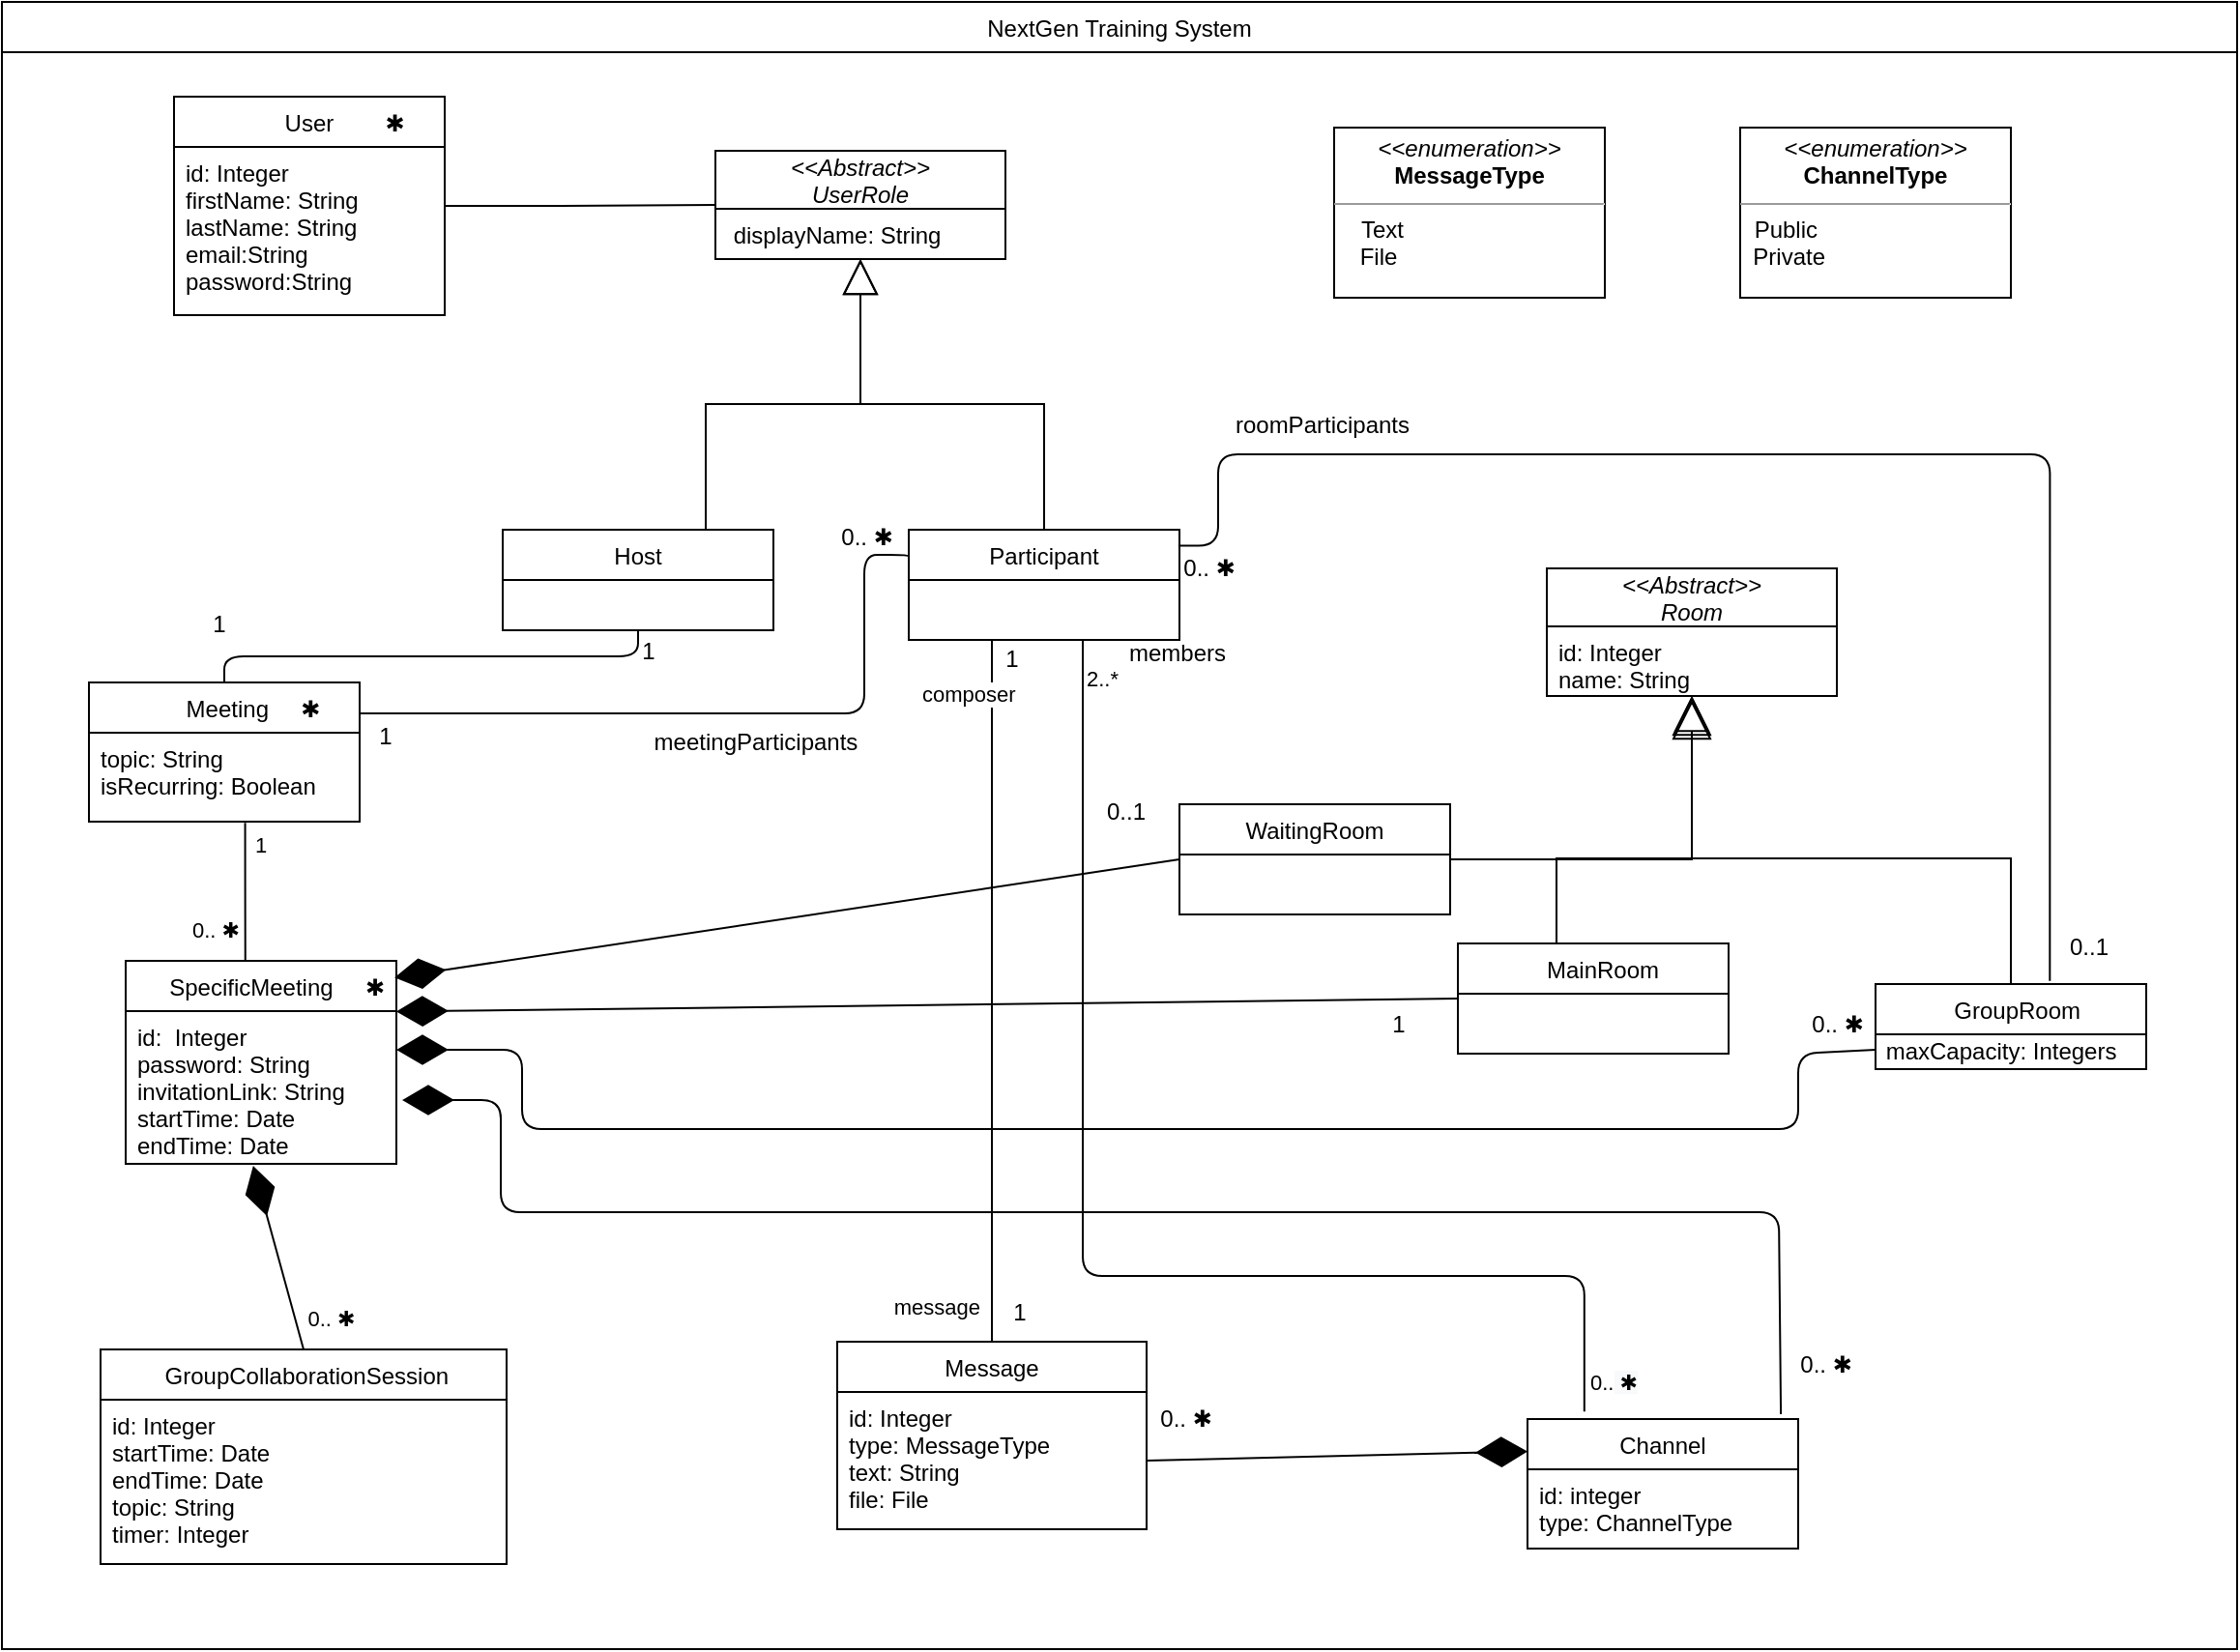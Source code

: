 <mxfile version="13.10.1" type="device"><diagram id="C5RBs43oDa-KdzZeNtuy" name="Page-1"><mxGraphModel dx="622" dy="801" grid="0" gridSize="10" guides="0" tooltips="1" connect="1" arrows="1" fold="1" page="0" pageScale="1" pageWidth="827" pageHeight="1169" math="0" shadow="0"><root><mxCell id="WIyWlLk6GJQsqaUBKTNV-0"/><mxCell id="WIyWlLk6GJQsqaUBKTNV-1" parent="WIyWlLk6GJQsqaUBKTNV-0"/><mxCell id="E44dmjYjWCBhEfDTwehi-17" value="           User        ✱" style="swimlane;fontStyle=0;childLayout=stackLayout;horizontal=1;startSize=26;fillColor=none;horizontalStack=0;resizeParent=1;resizeParentMax=0;resizeLast=0;collapsible=1;marginBottom=0;" parent="WIyWlLk6GJQsqaUBKTNV-1" vertex="1"><mxGeometry x="947" y="149" width="140" height="113" as="geometry"/></mxCell><mxCell id="E44dmjYjWCBhEfDTwehi-18" value="id: Integer&#10;firstName: String&#10;lastName: String&#10;email:String&#10;password:String" style="text;strokeColor=none;fillColor=none;align=left;verticalAlign=top;spacingLeft=4;spacingRight=4;overflow=hidden;rotatable=0;points=[[0,0.5],[1,0.5]];portConstraint=eastwest;" parent="E44dmjYjWCBhEfDTwehi-17" vertex="1"><mxGeometry y="26" width="140" height="87" as="geometry"/></mxCell><mxCell id="E44dmjYjWCBhEfDTwehi-21" value="" style="endArrow=none;html=1;edgeStyle=orthogonalEdgeStyle;" parent="WIyWlLk6GJQsqaUBKTNV-1" source="E44dmjYjWCBhEfDTwehi-17" target="E44dmjYjWCBhEfDTwehi-24" edge="1"><mxGeometry relative="1" as="geometry"><mxPoint x="1097" y="213" as="sourcePoint"/><mxPoint x="1257" y="205" as="targetPoint"/></mxGeometry></mxCell><mxCell id="E44dmjYjWCBhEfDTwehi-24" value="&lt;&lt;Abstract&gt;&gt;&#10;UserRole" style="swimlane;fontStyle=2;childLayout=stackLayout;horizontal=1;startSize=30;fillColor=none;horizontalStack=0;resizeParent=1;resizeParentMax=0;resizeLast=0;collapsible=1;marginBottom=0;" parent="WIyWlLk6GJQsqaUBKTNV-1" vertex="1"><mxGeometry x="1227" y="177" width="150" height="56" as="geometry"/></mxCell><mxCell id="E44dmjYjWCBhEfDTwehi-145" value=" displayName: String" style="text;strokeColor=none;fillColor=none;align=left;verticalAlign=top;spacingLeft=4;spacingRight=4;overflow=hidden;rotatable=0;points=[[0,0.5],[1,0.5]];portConstraint=eastwest;" parent="E44dmjYjWCBhEfDTwehi-24" vertex="1"><mxGeometry y="30" width="150" height="26" as="geometry"/></mxCell><mxCell id="E44dmjYjWCBhEfDTwehi-41" style="edgeStyle=orthogonalEdgeStyle;rounded=0;orthogonalLoop=1;jettySize=auto;html=1;exitX=0.75;exitY=0;exitDx=0;exitDy=0;endArrow=block;endFill=0;strokeWidth=1;endSize=16;" parent="WIyWlLk6GJQsqaUBKTNV-1" source="E44dmjYjWCBhEfDTwehi-29" target="E44dmjYjWCBhEfDTwehi-24" edge="1"><mxGeometry relative="1" as="geometry"/></mxCell><mxCell id="E44dmjYjWCBhEfDTwehi-29" value="Host" style="swimlane;fontStyle=0;childLayout=stackLayout;horizontal=1;startSize=26;fillColor=none;horizontalStack=0;resizeParent=1;resizeParentMax=0;resizeLast=0;collapsible=1;marginBottom=0;" parent="WIyWlLk6GJQsqaUBKTNV-1" vertex="1"><mxGeometry x="1117" y="373" width="140" height="52" as="geometry"/></mxCell><mxCell id="E44dmjYjWCBhEfDTwehi-42" style="edgeStyle=orthogonalEdgeStyle;rounded=0;orthogonalLoop=1;jettySize=auto;html=1;exitX=0.5;exitY=0;exitDx=0;exitDy=0;endArrow=block;endFill=0;endSize=16;" parent="WIyWlLk6GJQsqaUBKTNV-1" source="E44dmjYjWCBhEfDTwehi-33" target="E44dmjYjWCBhEfDTwehi-24" edge="1"><mxGeometry relative="1" as="geometry"/></mxCell><mxCell id="E44dmjYjWCBhEfDTwehi-33" value="Participant" style="swimlane;fontStyle=0;childLayout=stackLayout;horizontal=1;startSize=26;fillColor=none;horizontalStack=0;resizeParent=1;resizeParentMax=0;resizeLast=0;collapsible=1;marginBottom=0;" parent="WIyWlLk6GJQsqaUBKTNV-1" vertex="1"><mxGeometry x="1327" y="373" width="140" height="57" as="geometry"/></mxCell><mxCell id="E44dmjYjWCBhEfDTwehi-44" value="     SpecificMeeting     ✱" style="swimlane;fontStyle=0;childLayout=stackLayout;horizontal=1;startSize=26;fillColor=none;horizontalStack=0;resizeParent=1;resizeParentMax=0;resizeLast=0;collapsible=1;marginBottom=0;align=center;" parent="WIyWlLk6GJQsqaUBKTNV-1" vertex="1"><mxGeometry x="922" y="596" width="140" height="105" as="geometry"/></mxCell><mxCell id="E44dmjYjWCBhEfDTwehi-126" value="id:  Integer&#10;password: String&#10;invitationLink: String&#10;startTime: Date&#10;endTime: Date" style="text;strokeColor=none;fillColor=none;align=left;verticalAlign=top;spacingLeft=4;spacingRight=4;overflow=hidden;rotatable=0;points=[[0,0.5],[1,0.5]];portConstraint=eastwest;" parent="E44dmjYjWCBhEfDTwehi-44" vertex="1"><mxGeometry y="26" width="140" height="79" as="geometry"/></mxCell><mxCell id="E44dmjYjWCBhEfDTwehi-57" value="&lt;&lt;Abstract&gt;&gt;&#10;Room" style="swimlane;fontStyle=2;childLayout=stackLayout;horizontal=1;startSize=30;fillColor=none;horizontalStack=0;resizeParent=1;resizeParentMax=0;resizeLast=0;collapsible=1;marginBottom=0;" parent="WIyWlLk6GJQsqaUBKTNV-1" vertex="1"><mxGeometry x="1657" y="393" width="150" height="66" as="geometry"/></mxCell><mxCell id="E44dmjYjWCBhEfDTwehi-58" value="id: Integer&#10;name: String" style="text;strokeColor=none;fillColor=none;align=left;verticalAlign=top;spacingLeft=4;spacingRight=4;overflow=hidden;rotatable=0;points=[[0,0.5],[1,0.5]];portConstraint=eastwest;" parent="E44dmjYjWCBhEfDTwehi-57" vertex="1"><mxGeometry y="30" width="150" height="36" as="geometry"/></mxCell><mxCell id="E44dmjYjWCBhEfDTwehi-61" style="edgeStyle=orthogonalEdgeStyle;rounded=0;orthogonalLoop=1;jettySize=auto;html=1;exitX=0.75;exitY=0;exitDx=0;exitDy=0;endArrow=block;endFill=0;endSize=16;" parent="WIyWlLk6GJQsqaUBKTNV-1" source="E44dmjYjWCBhEfDTwehi-62" target="E44dmjYjWCBhEfDTwehi-57" edge="1"><mxGeometry relative="1" as="geometry"><Array as="points"><mxPoint x="1662" y="543"/><mxPoint x="1732" y="543"/></Array></mxGeometry></mxCell><mxCell id="E44dmjYjWCBhEfDTwehi-62" value="        MainRoom     " style="swimlane;fontStyle=0;childLayout=stackLayout;horizontal=1;startSize=26;fillColor=none;horizontalStack=0;resizeParent=1;resizeParentMax=0;resizeLast=0;collapsible=1;marginBottom=0;" parent="WIyWlLk6GJQsqaUBKTNV-1" vertex="1"><mxGeometry x="1611" y="587" width="140" height="57" as="geometry"/></mxCell><mxCell id="E44dmjYjWCBhEfDTwehi-66" style="edgeStyle=orthogonalEdgeStyle;rounded=0;orthogonalLoop=1;jettySize=auto;html=1;exitX=0.5;exitY=0;exitDx=0;exitDy=0;endArrow=block;endFill=0;endSize=18;" parent="WIyWlLk6GJQsqaUBKTNV-1" source="E44dmjYjWCBhEfDTwehi-67" edge="1" target="E44dmjYjWCBhEfDTwehi-58"><mxGeometry relative="1" as="geometry"><mxPoint x="1732" y="473" as="targetPoint"/><Array as="points"><mxPoint x="1897" y="543"/><mxPoint x="1732" y="543"/></Array></mxGeometry></mxCell><mxCell id="E44dmjYjWCBhEfDTwehi-67" value="     GroupRoom   " style="swimlane;fontStyle=0;childLayout=stackLayout;horizontal=1;startSize=26;fillColor=none;horizontalStack=0;resizeParent=1;resizeParentMax=0;resizeLast=0;collapsible=1;marginBottom=0;" parent="WIyWlLk6GJQsqaUBKTNV-1" vertex="1"><mxGeometry x="1827" y="608" width="140" height="44" as="geometry"/></mxCell><mxCell id="GNrigsOl_oNhMwW__K9H-6" value="&amp;nbsp;maxCapacity: Integers" style="text;html=1;align=left;verticalAlign=middle;resizable=0;points=[];autosize=1;" vertex="1" parent="E44dmjYjWCBhEfDTwehi-67"><mxGeometry y="26" width="140" height="18" as="geometry"/></mxCell><mxCell id="E44dmjYjWCBhEfDTwehi-71" value="&lt;p style=&quot;margin: 0px ; margin-top: 4px ; text-align: center&quot;&gt;&lt;i&gt;&amp;lt;&amp;lt;enumeration&amp;gt;&amp;gt;&lt;/i&gt;&lt;br&gt;&lt;b&gt;MessageType&lt;/b&gt;&lt;/p&gt;&lt;hr size=&quot;1&quot;&gt;&lt;p style=&quot;margin: 0px ; margin-left: 4px&quot;&gt;&lt;/p&gt;&lt;p style=&quot;margin: 0px 0px 0px 4px&quot;&gt;&amp;nbsp; &amp;nbsp;Text&lt;/p&gt;&lt;p style=&quot;margin: 0px ; margin-left: 4px&quot;&gt;&lt;/p&gt;&lt;div&gt;&lt;div&gt;&amp;nbsp; &amp;nbsp; File&lt;/div&gt;&lt;/div&gt;&lt;p&gt;&lt;/p&gt;" style="verticalAlign=top;align=left;overflow=fill;fontSize=12;fontFamily=Helvetica;html=1;" parent="WIyWlLk6GJQsqaUBKTNV-1" vertex="1"><mxGeometry x="1547" y="165" width="140" height="88" as="geometry"/></mxCell><mxCell id="E44dmjYjWCBhEfDTwehi-72" value="&lt;p style=&quot;margin: 0px ; margin-top: 4px ; text-align: center&quot;&gt;&lt;i&gt;&amp;lt;&amp;lt;enumeration&amp;gt;&amp;gt;&lt;/i&gt;&lt;br&gt;&lt;b&gt;ChannelType&lt;/b&gt;&lt;/p&gt;&lt;hr size=&quot;1&quot;&gt;&lt;p style=&quot;margin: 0px ; margin-left: 4px&quot;&gt;&lt;/p&gt;&lt;p style=&quot;margin: 0px 0px 0px 4px&quot;&gt;&amp;nbsp;Public&lt;/p&gt;&lt;p style=&quot;margin: 0px ; margin-left: 4px&quot;&gt;&lt;/p&gt;&lt;div&gt;&lt;span style=&quot;font-size: 12px&quot;&gt;&amp;nbsp; Private&lt;/span&gt;&lt;/div&gt;&lt;p&gt;&lt;/p&gt;" style="verticalAlign=top;align=left;overflow=fill;fontSize=12;fontFamily=Helvetica;html=1;" parent="WIyWlLk6GJQsqaUBKTNV-1" vertex="1"><mxGeometry x="1757" y="165" width="140" height="88" as="geometry"/></mxCell><mxCell id="E44dmjYjWCBhEfDTwehi-73" value="      Channel      " style="swimlane;fontStyle=0;childLayout=stackLayout;horizontal=1;startSize=26;fillColor=none;horizontalStack=0;resizeParent=1;resizeParentMax=0;resizeLast=0;collapsible=1;marginBottom=0;" parent="WIyWlLk6GJQsqaUBKTNV-1" vertex="1"><mxGeometry x="1647" y="833" width="140" height="67" as="geometry"/></mxCell><mxCell id="E44dmjYjWCBhEfDTwehi-116" value="id: integer&#10;type: ChannelType&#10;&#10;" style="text;strokeColor=none;fillColor=none;align=left;verticalAlign=top;spacingLeft=4;spacingRight=4;overflow=hidden;rotatable=0;points=[[0,0.5],[1,0.5]];portConstraint=eastwest;" parent="E44dmjYjWCBhEfDTwehi-73" vertex="1"><mxGeometry y="26" width="140" height="41" as="geometry"/></mxCell><mxCell id="E44dmjYjWCBhEfDTwehi-77" value="     GroupCollaborationSession    " style="swimlane;fontStyle=0;childLayout=stackLayout;horizontal=1;startSize=26;fillColor=none;horizontalStack=0;resizeParent=1;resizeParentMax=0;resizeLast=0;collapsible=1;marginBottom=0;" parent="WIyWlLk6GJQsqaUBKTNV-1" vertex="1"><mxGeometry x="909" y="797" width="210" height="111" as="geometry"/></mxCell><mxCell id="E44dmjYjWCBhEfDTwehi-87" value="id: Integer&#10;startTime: Date&#10;endTime: Date&#10;topic: String&#10;timer: Integer" style="text;strokeColor=none;fillColor=none;align=left;verticalAlign=top;spacingLeft=4;spacingRight=4;overflow=hidden;rotatable=0;points=[[0,0.5],[1,0.5]];portConstraint=eastwest;" parent="E44dmjYjWCBhEfDTwehi-77" vertex="1"><mxGeometry y="26" width="210" height="85" as="geometry"/></mxCell><mxCell id="E44dmjYjWCBhEfDTwehi-81" value="Message" style="swimlane;fontStyle=0;childLayout=stackLayout;horizontal=1;startSize=26;fillColor=none;horizontalStack=0;resizeParent=1;resizeParentMax=0;resizeLast=0;collapsible=1;marginBottom=0;" parent="WIyWlLk6GJQsqaUBKTNV-1" vertex="1"><mxGeometry x="1290" y="793" width="160" height="97" as="geometry"/></mxCell><mxCell id="E44dmjYjWCBhEfDTwehi-85" value="id: Integer&#10;type: MessageType&#10;text: String&#10;file: File&#10;&#10;" style="text;strokeColor=none;fillColor=none;align=left;verticalAlign=top;spacingLeft=4;spacingRight=4;overflow=hidden;rotatable=0;points=[[0,0.5],[1,0.5]];portConstraint=eastwest;" parent="E44dmjYjWCBhEfDTwehi-81" vertex="1"><mxGeometry y="26" width="160" height="71" as="geometry"/></mxCell><mxCell id="E44dmjYjWCBhEfDTwehi-89" value="NextGen Training System" style="swimlane;fontStyle=0;childLayout=stackLayout;horizontal=1;startSize=26;fillColor=none;horizontalStack=0;resizeParent=1;resizeParentMax=0;resizeLast=0;collapsible=1;marginBottom=0;" parent="WIyWlLk6GJQsqaUBKTNV-1" vertex="1"><mxGeometry x="858" y="100" width="1156" height="852" as="geometry"/></mxCell><mxCell id="E44dmjYjWCBhEfDTwehi-93" value="" style="endArrow=none;html=1;edgeStyle=orthogonalEdgeStyle;exitX=0.5;exitY=1;exitDx=0;exitDy=0;entryX=0.5;entryY=0;entryDx=0;entryDy=0;" parent="WIyWlLk6GJQsqaUBKTNV-1" source="E44dmjYjWCBhEfDTwehi-29" target="E44dmjYjWCBhEfDTwehi-146" edge="1"><mxGeometry relative="1" as="geometry"><mxPoint x="1247" y="553" as="sourcePoint"/><mxPoint x="1570" y="613" as="targetPoint"/></mxGeometry></mxCell><mxCell id="E44dmjYjWCBhEfDTwehi-97" value="1" style="text;html=1;align=center;verticalAlign=middle;resizable=0;points=[];autosize=1;" parent="WIyWlLk6GJQsqaUBKTNV-1" vertex="1"><mxGeometry x="1182" y="426" width="20" height="20" as="geometry"/></mxCell><mxCell id="E44dmjYjWCBhEfDTwehi-99" value="0..&amp;nbsp;✱" style="text;html=1;align=center;verticalAlign=middle;resizable=0;points=[];autosize=1;" parent="WIyWlLk6GJQsqaUBKTNV-1" vertex="1"><mxGeometry x="1462" y="383" width="40" height="20" as="geometry"/></mxCell><mxCell id="E44dmjYjWCBhEfDTwehi-96" value="" style="endArrow=none;html=1;edgeStyle=orthogonalEdgeStyle;exitX=0.996;exitY=0.144;exitDx=0;exitDy=0;exitPerimeter=0;entryX=0.644;entryY=-0.038;entryDx=0;entryDy=0;entryPerimeter=0;" parent="WIyWlLk6GJQsqaUBKTNV-1" source="E44dmjYjWCBhEfDTwehi-33" target="E44dmjYjWCBhEfDTwehi-67" edge="1"><mxGeometry relative="1" as="geometry"><mxPoint x="1197" y="435" as="sourcePoint"/><mxPoint x="1580" y="613" as="targetPoint"/><Array as="points"><mxPoint x="1487" y="381"/><mxPoint x="1487" y="334"/><mxPoint x="1917" y="334"/></Array></mxGeometry></mxCell><mxCell id="E44dmjYjWCBhEfDTwehi-118" value="" style="endArrow=none;html=1;edgeStyle=orthogonalEdgeStyle;entryX=0.21;entryY=-0.058;entryDx=0;entryDy=0;entryPerimeter=0;" parent="WIyWlLk6GJQsqaUBKTNV-1" source="E44dmjYjWCBhEfDTwehi-33" target="E44dmjYjWCBhEfDTwehi-73" edge="1"><mxGeometry relative="1" as="geometry"><mxPoint x="1357" y="483" as="sourcePoint"/><mxPoint x="1517" y="483" as="targetPoint"/><Array as="points"><mxPoint x="1417" y="759"/><mxPoint x="1676" y="759"/></Array></mxGeometry></mxCell><mxCell id="E44dmjYjWCBhEfDTwehi-119" value="2..*" style="edgeLabel;resizable=0;html=1;align=left;verticalAlign=bottom;" parent="E44dmjYjWCBhEfDTwehi-118" connectable="0" vertex="1"><mxGeometry x="-1" relative="1" as="geometry"><mxPoint y="28" as="offset"/></mxGeometry></mxCell><mxCell id="E44dmjYjWCBhEfDTwehi-120" value="0..&lt;span style=&quot;text-align: center ; background-color: rgb(248 , 249 , 250)&quot;&gt;&amp;nbsp;✱&lt;/span&gt;" style="edgeLabel;resizable=0;html=1;align=right;verticalAlign=bottom;" parent="E44dmjYjWCBhEfDTwehi-118" connectable="0" vertex="1"><mxGeometry x="1" relative="1" as="geometry"><mxPoint x="27.6" y="-6.75" as="offset"/></mxGeometry></mxCell><mxCell id="E44dmjYjWCBhEfDTwehi-130" value="" style="endArrow=diamondThin;endFill=1;endSize=24;html=1;" parent="WIyWlLk6GJQsqaUBKTNV-1" edge="1"><mxGeometry width="160" relative="1" as="geometry"><mxPoint x="1827" y="642" as="sourcePoint"/><mxPoint x="1062" y="642" as="targetPoint"/><Array as="points"><mxPoint x="1787" y="644"/><mxPoint x="1787" y="683"/><mxPoint x="1677" y="683"/><mxPoint x="1537" y="683"/><mxPoint x="1127" y="683"/><mxPoint x="1127" y="642"/></Array></mxGeometry></mxCell><mxCell id="E44dmjYjWCBhEfDTwehi-131" value="" style="endArrow=diamondThin;endFill=1;endSize=24;html=1;entryX=1;entryY=0.25;entryDx=0;entryDy=0;exitX=0;exitY=0.5;exitDx=0;exitDy=0;" parent="WIyWlLk6GJQsqaUBKTNV-1" source="E44dmjYjWCBhEfDTwehi-62" target="E44dmjYjWCBhEfDTwehi-44" edge="1"><mxGeometry width="160" relative="1" as="geometry"><mxPoint x="1517" y="543" as="sourcePoint"/><mxPoint x="1677" y="543" as="targetPoint"/></mxGeometry></mxCell><mxCell id="E44dmjYjWCBhEfDTwehi-132" value="1" style="text;html=1;align=center;verticalAlign=middle;resizable=0;points=[];autosize=1;" parent="WIyWlLk6GJQsqaUBKTNV-1" vertex="1"><mxGeometry x="1570" y="619" width="20" height="20" as="geometry"/></mxCell><mxCell id="E44dmjYjWCBhEfDTwehi-133" value="0..&amp;nbsp;✱" style="text;html=1;align=center;verticalAlign=middle;resizable=0;points=[];autosize=1;" parent="WIyWlLk6GJQsqaUBKTNV-1" vertex="1"><mxGeometry x="1787" y="619" width="40" height="20" as="geometry"/></mxCell><mxCell id="E44dmjYjWCBhEfDTwehi-134" value="" style="endArrow=diamondThin;endFill=1;endSize=24;html=1;entryX=0;entryY=0.25;entryDx=0;entryDy=0;exitX=1;exitY=0.5;exitDx=0;exitDy=0;" parent="WIyWlLk6GJQsqaUBKTNV-1" source="E44dmjYjWCBhEfDTwehi-85" target="E44dmjYjWCBhEfDTwehi-73" edge="1"><mxGeometry width="160" relative="1" as="geometry"><mxPoint x="1487" y="963" as="sourcePoint"/><mxPoint x="1647" y="963" as="targetPoint"/></mxGeometry></mxCell><mxCell id="E44dmjYjWCBhEfDTwehi-135" value="0..&amp;nbsp;✱" style="text;html=1;align=center;verticalAlign=middle;resizable=0;points=[];autosize=1;" parent="WIyWlLk6GJQsqaUBKTNV-1" vertex="1"><mxGeometry x="1450" y="823" width="40" height="20" as="geometry"/></mxCell><mxCell id="E44dmjYjWCBhEfDTwehi-146" value="         Meeting     ✱" style="swimlane;fontStyle=0;childLayout=stackLayout;horizontal=1;startSize=26;fillColor=none;horizontalStack=0;resizeParent=1;resizeParentMax=0;resizeLast=0;collapsible=1;marginBottom=0;" parent="WIyWlLk6GJQsqaUBKTNV-1" vertex="1"><mxGeometry x="903" y="452" width="140" height="72" as="geometry"/></mxCell><mxCell id="E44dmjYjWCBhEfDTwehi-147" value="topic: String&#10;isRecurring: Boolean" style="text;strokeColor=none;fillColor=none;align=left;verticalAlign=top;spacingLeft=4;spacingRight=4;overflow=hidden;rotatable=0;points=[[0,0.5],[1,0.5]];portConstraint=eastwest;" parent="E44dmjYjWCBhEfDTwehi-146" vertex="1"><mxGeometry y="26" width="140" height="46" as="geometry"/></mxCell><mxCell id="E44dmjYjWCBhEfDTwehi-151" value="" style="endArrow=none;html=1;edgeStyle=orthogonalEdgeStyle;strokeWidth=1;exitX=0.577;exitY=1.013;exitDx=0;exitDy=0;exitPerimeter=0;entryX=0.442;entryY=0;entryDx=0;entryDy=0;entryPerimeter=0;" parent="WIyWlLk6GJQsqaUBKTNV-1" source="E44dmjYjWCBhEfDTwehi-147" target="E44dmjYjWCBhEfDTwehi-44" edge="1"><mxGeometry relative="1" as="geometry"><mxPoint x="811" y="524" as="sourcePoint"/><mxPoint x="971" y="524" as="targetPoint"/></mxGeometry></mxCell><mxCell id="E44dmjYjWCBhEfDTwehi-152" value="1" style="edgeLabel;resizable=0;html=1;align=left;verticalAlign=bottom;" parent="E44dmjYjWCBhEfDTwehi-151" connectable="0" vertex="1"><mxGeometry x="-1" relative="1" as="geometry"><mxPoint x="3.22" y="19.66" as="offset"/></mxGeometry></mxCell><mxCell id="E44dmjYjWCBhEfDTwehi-153" value="0..&amp;nbsp;&lt;span style=&quot;color: rgba(0 , 0 , 0 , 0) ; font-family: monospace ; font-size: 0px&quot;&gt;%3CmxGraphModel%3E%3Croot%3E%3CmxCell%20id%3D%220%22%2F%3E%3CmxCell%20id%3D%221%22%20parent%3D%220%22%2F%3E%3CmxCell%20id%3D%222%22%20value%3D%22%2B%20field%3A%20type%22%20style%3D%22text%3BstrokeColor%3Dnone%3BfillColor%3Dnone%3Balign%3Dleft%3BverticalAlign%3Dtop%3BspacingLeft%3D4%3BspacingRight%3D4%3Boverflow%3Dhidden%3Brotatable%3D0%3Bpoints%3D%5B%5B0%2C0.5%5D%2C%5B1%2C0.5%5D%5D%3BportConstraint%3Deastwest%3B%22%20vertex%3D%221%22%20parent%3D%221%22%3E%3CmxGeometry%20x%3D%22871%22%20y%3D%22460%22%20width%3D%22140%22%20height%3D%2226%22%20as%3D%22geometry%22%2F%3E%3C%2FmxCell%3E%3C%2Froot%3E%3C%2FmxGraphModel%3E&lt;/span&gt;&lt;span style=&quot;text-align: center&quot;&gt;✱&lt;/span&gt;" style="edgeLabel;resizable=0;html=1;align=right;verticalAlign=bottom;" parent="E44dmjYjWCBhEfDTwehi-151" connectable="0" vertex="1"><mxGeometry x="1" relative="1" as="geometry"><mxPoint x="-2.88" y="-7.92" as="offset"/></mxGeometry></mxCell><mxCell id="E44dmjYjWCBhEfDTwehi-154" value="1" style="text;html=1;align=center;verticalAlign=middle;resizable=0;points=[];autosize=1;" parent="WIyWlLk6GJQsqaUBKTNV-1" vertex="1"><mxGeometry x="960" y="412" width="20" height="20" as="geometry"/></mxCell><mxCell id="E44dmjYjWCBhEfDTwehi-158" value="" style="endArrow=none;html=1;edgeStyle=orthogonalEdgeStyle;exitX=0;exitY=0.25;exitDx=0;exitDy=0;" parent="WIyWlLk6GJQsqaUBKTNV-1" source="E44dmjYjWCBhEfDTwehi-33" target="E44dmjYjWCBhEfDTwehi-146" edge="1"><mxGeometry relative="1" as="geometry"><mxPoint x="1304" y="386" as="sourcePoint"/><mxPoint x="1927.16" y="616.024" as="targetPoint"/><Array as="points"><mxPoint x="1304" y="386"/><mxPoint x="1304" y="468"/></Array></mxGeometry></mxCell><mxCell id="E44dmjYjWCBhEfDTwehi-161" value="0..&amp;nbsp;✱" style="text;html=1;align=center;verticalAlign=middle;resizable=0;points=[];autosize=1;" parent="WIyWlLk6GJQsqaUBKTNV-1" vertex="1"><mxGeometry x="1285" y="367" width="40" height="20" as="geometry"/></mxCell><mxCell id="E44dmjYjWCBhEfDTwehi-162" value="1" style="text;html=1;align=center;verticalAlign=middle;resizable=0;points=[];autosize=1;" parent="WIyWlLk6GJQsqaUBKTNV-1" vertex="1"><mxGeometry x="1046" y="470" width="20" height="20" as="geometry"/></mxCell><mxCell id="E44dmjYjWCBhEfDTwehi-163" value="" style="endArrow=diamondThin;endFill=1;endSize=24;html=1;exitX=0.936;exitY=-0.038;exitDx=0;exitDy=0;exitPerimeter=0;" parent="WIyWlLk6GJQsqaUBKTNV-1" source="E44dmjYjWCBhEfDTwehi-73" edge="1"><mxGeometry width="160" relative="1" as="geometry"><mxPoint x="1837" y="652" as="sourcePoint"/><mxPoint x="1065" y="668" as="targetPoint"/><Array as="points"><mxPoint x="1777" y="726"/><mxPoint x="1687" y="726"/><mxPoint x="1541" y="726"/><mxPoint x="1116" y="726"/><mxPoint x="1116" y="697"/><mxPoint x="1116" y="668"/></Array></mxGeometry></mxCell><mxCell id="E44dmjYjWCBhEfDTwehi-165" value="0..1" style="text;html=1;align=center;verticalAlign=middle;resizable=0;points=[];autosize=1;" parent="WIyWlLk6GJQsqaUBKTNV-1" vertex="1"><mxGeometry x="1922" y="580" width="30" height="18" as="geometry"/></mxCell><mxCell id="2FY4eC5N_0qkv2bm6tgv-1" value="0..&amp;nbsp;✱" style="text;html=1;align=center;verticalAlign=middle;resizable=0;points=[];autosize=1;" parent="WIyWlLk6GJQsqaUBKTNV-1" vertex="1"><mxGeometry x="1781" y="795" width="40" height="20" as="geometry"/></mxCell><mxCell id="2FY4eC5N_0qkv2bm6tgv-2" value="meetingParticipants" style="text;html=1;strokeColor=none;fillColor=none;align=center;verticalAlign=middle;whiteSpace=wrap;rounded=0;" parent="WIyWlLk6GJQsqaUBKTNV-1" vertex="1"><mxGeometry x="1186" y="474" width="124" height="18" as="geometry"/></mxCell><mxCell id="2FY4eC5N_0qkv2bm6tgv-3" value="roomParticipants" style="text;html=1;strokeColor=none;fillColor=none;align=center;verticalAlign=middle;whiteSpace=wrap;rounded=0;" parent="WIyWlLk6GJQsqaUBKTNV-1" vertex="1"><mxGeometry x="1479" y="310" width="124" height="18" as="geometry"/></mxCell><mxCell id="2FY4eC5N_0qkv2bm6tgv-6" value="" style="endArrow=none;html=1;edgeStyle=orthogonalEdgeStyle;entryX=0.5;entryY=0;entryDx=0;entryDy=0;" parent="WIyWlLk6GJQsqaUBKTNV-1" source="E44dmjYjWCBhEfDTwehi-33" target="E44dmjYjWCBhEfDTwehi-81" edge="1"><mxGeometry relative="1" as="geometry"><mxPoint x="1251" y="626" as="sourcePoint"/><mxPoint x="1411" y="626" as="targetPoint"/><Array as="points"><mxPoint x="1370" y="523"/><mxPoint x="1370" y="523"/></Array></mxGeometry></mxCell><mxCell id="2FY4eC5N_0qkv2bm6tgv-7" value="composer" style="edgeLabel;resizable=0;html=1;align=left;verticalAlign=bottom;" parent="2FY4eC5N_0qkv2bm6tgv-6" connectable="0" vertex="1"><mxGeometry x="-1" relative="1" as="geometry"><mxPoint x="-38" y="36" as="offset"/></mxGeometry></mxCell><mxCell id="2FY4eC5N_0qkv2bm6tgv-8" value="message" style="edgeLabel;resizable=0;html=1;align=right;verticalAlign=bottom;" parent="2FY4eC5N_0qkv2bm6tgv-6" connectable="0" vertex="1"><mxGeometry x="1" relative="1" as="geometry"><mxPoint x="-6" y="-10" as="offset"/></mxGeometry></mxCell><mxCell id="2FY4eC5N_0qkv2bm6tgv-9" value="1" style="text;html=1;align=center;verticalAlign=middle;resizable=0;points=[];autosize=1;" parent="WIyWlLk6GJQsqaUBKTNV-1" vertex="1"><mxGeometry x="1370" y="430" width="20" height="20" as="geometry"/></mxCell><mxCell id="2FY4eC5N_0qkv2bm6tgv-10" value="1" style="text;html=1;align=center;verticalAlign=middle;resizable=0;points=[];autosize=1;" parent="WIyWlLk6GJQsqaUBKTNV-1" vertex="1"><mxGeometry x="1374" y="768" width="20" height="20" as="geometry"/></mxCell><mxCell id="GNrigsOl_oNhMwW__K9H-0" value="members" style="text;html=1;strokeColor=none;fillColor=none;align=center;verticalAlign=middle;whiteSpace=wrap;rounded=0;" vertex="1" parent="WIyWlLk6GJQsqaUBKTNV-1"><mxGeometry x="1404" y="428" width="124" height="18" as="geometry"/></mxCell><mxCell id="GNrigsOl_oNhMwW__K9H-8" value="WaitingRoom" style="swimlane;fontStyle=0;childLayout=stackLayout;horizontal=1;startSize=26;fillColor=none;horizontalStack=0;resizeParent=1;resizeParentMax=0;resizeLast=0;collapsible=1;marginBottom=0;" vertex="1" parent="WIyWlLk6GJQsqaUBKTNV-1"><mxGeometry x="1467" y="515" width="140" height="57" as="geometry"/></mxCell><mxCell id="GNrigsOl_oNhMwW__K9H-11" style="edgeStyle=orthogonalEdgeStyle;rounded=0;orthogonalLoop=1;jettySize=auto;html=1;endArrow=block;endFill=0;endSize=18;exitX=1;exitY=0.5;exitDx=0;exitDy=0;" edge="1" parent="WIyWlLk6GJQsqaUBKTNV-1" source="GNrigsOl_oNhMwW__K9H-8"><mxGeometry relative="1" as="geometry"><mxPoint x="1732" y="461" as="targetPoint"/><Array as="points"><mxPoint x="1732" y="544"/></Array><mxPoint x="1564" y="493" as="sourcePoint"/></mxGeometry></mxCell><mxCell id="GNrigsOl_oNhMwW__K9H-12" value="" style="endArrow=diamondThin;endFill=1;endSize=24;html=1;exitX=0;exitY=0.5;exitDx=0;exitDy=0;entryX=0.993;entryY=0.082;entryDx=0;entryDy=0;entryPerimeter=0;" edge="1" parent="WIyWlLk6GJQsqaUBKTNV-1" source="GNrigsOl_oNhMwW__K9H-8" target="E44dmjYjWCBhEfDTwehi-44"><mxGeometry width="160" relative="1" as="geometry"><mxPoint x="1621" y="625.5" as="sourcePoint"/><mxPoint x="1072" y="630.5" as="targetPoint"/></mxGeometry></mxCell><mxCell id="GNrigsOl_oNhMwW__K9H-13" value="0..1" style="text;html=1;align=center;verticalAlign=middle;resizable=0;points=[];autosize=1;" vertex="1" parent="WIyWlLk6GJQsqaUBKTNV-1"><mxGeometry x="1424" y="510" width="30" height="18" as="geometry"/></mxCell><mxCell id="GNrigsOl_oNhMwW__K9H-14" value="" style="endArrow=diamondThin;endFill=1;endSize=24;html=1;exitX=0.5;exitY=0;exitDx=0;exitDy=0;entryX=0.471;entryY=1.013;entryDx=0;entryDy=0;entryPerimeter=0;" edge="1" parent="WIyWlLk6GJQsqaUBKTNV-1" source="E44dmjYjWCBhEfDTwehi-77" target="E44dmjYjWCBhEfDTwehi-126"><mxGeometry width="160" relative="1" as="geometry"><mxPoint x="1504" y="531.5" as="sourcePoint"/><mxPoint x="1071.02" y="614.61" as="targetPoint"/></mxGeometry></mxCell><mxCell id="GNrigsOl_oNhMwW__K9H-15" value="&lt;span style=&quot;font-size: 11px ; text-align: right&quot;&gt;0..&amp;nbsp;&lt;/span&gt;&lt;span style=&quot;text-align: right ; color: rgba(0 , 0 , 0 , 0) ; font-family: monospace ; font-size: 0px&quot;&gt;%3CmxGraphModel%3E%3Croot%3E%3CmxCell%20id%3D%220%22%2F%3E%3CmxCell%20id%3D%221%22%20parent%3D%220%22%2F%3E%3CmxCell%20id%3D%222%22%20value%3D%22%2B%20field%3A%20type%22%20style%3D%22text%3BstrokeColor%3Dnone%3BfillColor%3Dnone%3Balign%3Dleft%3BverticalAlign%3Dtop%3BspacingLeft%3D4%3BspacingRight%3D4%3Boverflow%3Dhidden%3Brotatable%3D0%3Bpoints%3D%5B%5B0%2C0.5%5D%2C%5B1%2C0.5%5D%5D%3BportConstraint%3Deastwest%3B%22%20vertex%3D%221%22%20parent%3D%221%22%3E%3CmxGeometry%20x%3D%22871%22%20y%3D%22460%22%20width%3D%22140%22%20height%3D%2226%22%20as%3D%22geometry%22%2F%3E%3C%2FmxCell%3E%3C%2Froot%3E%3C%2FmxGraphModel%3E&lt;/span&gt;&lt;span style=&quot;font-size: 11px&quot;&gt;✱&lt;/span&gt;" style="text;html=1;align=center;verticalAlign=middle;resizable=0;points=[];autosize=1;" vertex="1" parent="WIyWlLk6GJQsqaUBKTNV-1"><mxGeometry x="1010" y="770" width="35" height="22" as="geometry"/></mxCell></root></mxGraphModel></diagram></mxfile>